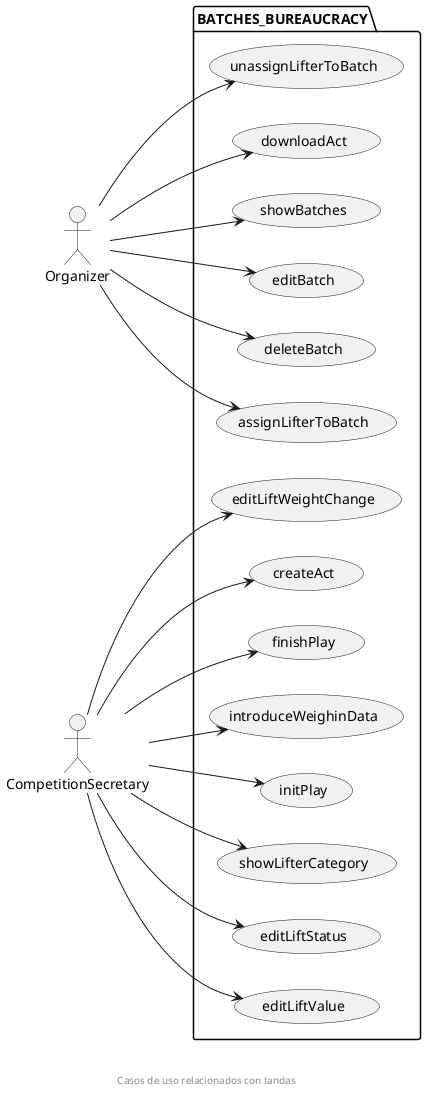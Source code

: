 @startuml
left to right direction
package BATCHES_BUREAUCRACY {
  usecase showBatches
  usecase editBatch

  usecase deleteBatch
  usecase assignLifterToBatch
  usecase unassignLifterToBatch

  usecase showLifterCategory
  usecase editLiftStatus
  usecase editLiftValue

  usecase editLiftWeightChange
  usecase createAct
  usecase downloadAct
  usecase introduceWeighinData

  usecase initPlay
  usecase finishPlay
}

Organizer --> showBatches
Organizer --> editBatch
Organizer --> assignLifterToBatch
Organizer --> unassignLifterToBatch
Organizer --> deleteBatch
Organizer --> downloadAct

CompetitionSecretary --> introduceWeighinData
CompetitionSecretary --> editLiftStatus
CompetitionSecretary --> editLiftValue
CompetitionSecretary --> createAct
CompetitionSecretary --> editLiftWeightChange
CompetitionSecretary --> showLifterCategory
CompetitionSecretary --> initPlay
CompetitionSecretary --> finishPlay

footer \n\nCasos de uso relacionados con tandas

@enduml